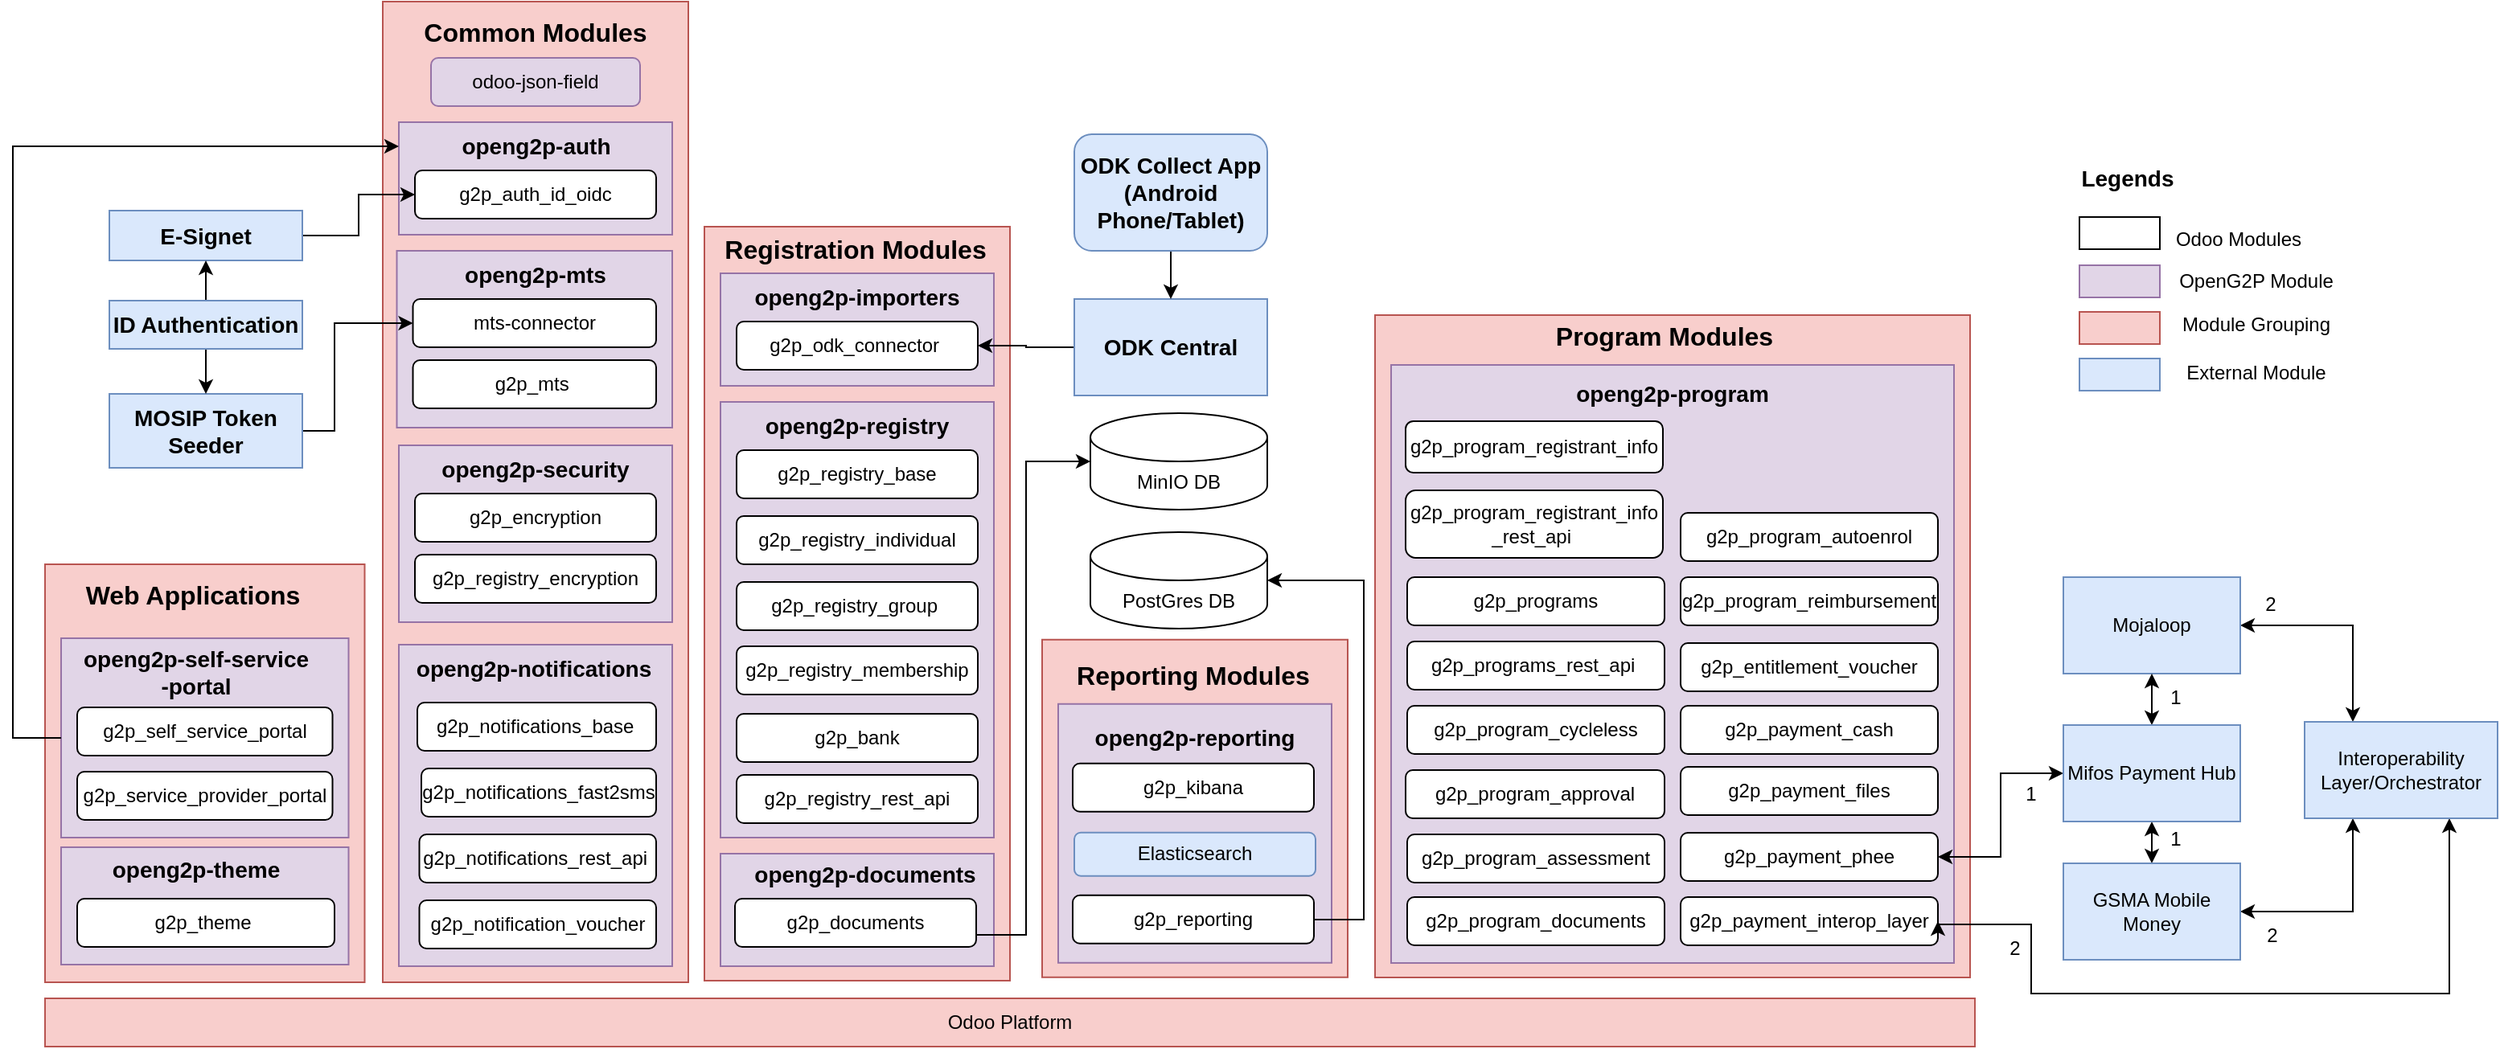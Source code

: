 <mxfile version="21.3.5" type="github">
  <diagram name="Page-1" id="mEnkXq7YSUXJUrK9Qk-e">
    <mxGraphModel dx="2023" dy="1703" grid="1" gridSize="10" guides="1" tooltips="1" connect="1" arrows="1" fold="1" page="1" pageScale="1" pageWidth="850" pageHeight="1100" math="0" shadow="0">
      <root>
        <mxCell id="0" />
        <mxCell id="1" parent="0" />
        <mxCell id="OeD2PwQ4nVp2_IlkDIqG-35" value="" style="rounded=0;whiteSpace=wrap;html=1;fillColor=#f8cecc;strokeColor=#b85450;" parent="1" vertex="1">
          <mxGeometry x="210" y="20" width="190" height="469" as="geometry" />
        </mxCell>
        <mxCell id="O7_qSXApCR0Voci1IxCW-56" value="" style="rounded=0;whiteSpace=wrap;html=1;fillColor=#e1d5e7;strokeColor=#9673a6;" parent="1" vertex="1">
          <mxGeometry x="220" y="410" width="170" height="70" as="geometry" />
        </mxCell>
        <mxCell id="OeD2PwQ4nVp2_IlkDIqG-84" value="" style="rounded=0;whiteSpace=wrap;html=1;fillColor=#f8cecc;strokeColor=#b85450;" parent="1" vertex="1">
          <mxGeometry x="-200" y="230" width="198.75" height="260" as="geometry" />
        </mxCell>
        <mxCell id="OeD2PwQ4nVp2_IlkDIqG-99" value="" style="rounded=0;whiteSpace=wrap;html=1;fillColor=#e1d5e7;strokeColor=#9673a6;" parent="1" vertex="1">
          <mxGeometry x="-190" y="276" width="178.75" height="124" as="geometry" />
        </mxCell>
        <mxCell id="OeD2PwQ4nVp2_IlkDIqG-94" value="" style="rounded=0;whiteSpace=wrap;html=1;fillColor=#e1d5e7;strokeColor=#9673a6;" parent="1" vertex="1">
          <mxGeometry x="-190" y="406" width="178.75" height="73" as="geometry" />
        </mxCell>
        <mxCell id="OeD2PwQ4nVp2_IlkDIqG-16" value="" style="rounded=0;whiteSpace=wrap;html=1;fillColor=#f8cecc;strokeColor=#b85450;" parent="1" vertex="1">
          <mxGeometry x="10" y="-120" width="190" height="610" as="geometry" />
        </mxCell>
        <mxCell id="OeD2PwQ4nVp2_IlkDIqG-18" value="" style="rounded=0;whiteSpace=wrap;html=1;fillColor=#e1d5e7;strokeColor=#9673a6;" parent="1" vertex="1">
          <mxGeometry x="18.75" y="35" width="171.25" height="110" as="geometry" />
        </mxCell>
        <mxCell id="OeD2PwQ4nVp2_IlkDIqG-17" value="" style="rounded=0;whiteSpace=wrap;html=1;fillColor=#e1d5e7;strokeColor=#9673a6;" parent="1" vertex="1">
          <mxGeometry x="220" y="49" width="170" height="70" as="geometry" />
        </mxCell>
        <mxCell id="OeD2PwQ4nVp2_IlkDIqG-14" value="" style="rounded=0;whiteSpace=wrap;html=1;fillColor=#e1d5e7;strokeColor=#9673a6;" parent="1" vertex="1">
          <mxGeometry x="20" y="-45" width="170" height="70" as="geometry" />
        </mxCell>
        <mxCell id="OeD2PwQ4nVp2_IlkDIqG-1" value="Odoo Platform" style="rounded=0;whiteSpace=wrap;html=1;fillColor=#f8cecc;strokeColor=#b85450;" parent="1" vertex="1">
          <mxGeometry x="-200" y="500" width="1200" height="30" as="geometry" />
        </mxCell>
        <mxCell id="OeD2PwQ4nVp2_IlkDIqG-2" value="PostGres DB" style="shape=cylinder3;whiteSpace=wrap;html=1;boundedLbl=1;backgroundOutline=1;size=15;" parent="1" vertex="1">
          <mxGeometry x="450" y="210" width="110" height="60" as="geometry" />
        </mxCell>
        <mxCell id="OeD2PwQ4nVp2_IlkDIqG-4" value="MinIO DB" style="shape=cylinder3;whiteSpace=wrap;html=1;boundedLbl=1;backgroundOutline=1;size=15;" parent="1" vertex="1">
          <mxGeometry x="450" y="136" width="110" height="60" as="geometry" />
        </mxCell>
        <mxCell id="OeD2PwQ4nVp2_IlkDIqG-6" value="odoo-json-field" style="rounded=1;whiteSpace=wrap;html=1;fillColor=#e1d5e7;strokeColor=#9673a6;" parent="1" vertex="1">
          <mxGeometry x="40" y="-85" width="130" height="30" as="geometry" />
        </mxCell>
        <mxCell id="OeD2PwQ4nVp2_IlkDIqG-8" value="g2p_auth_id_oidc&lt;span class=&quot;c-mrkdwntab&quot;&gt;&lt;span style=&quot;box-sizing: inherit; font-variant-ligatures: common-ligatures;&quot;&gt; &lt;/span&gt;&lt;/span&gt;&lt;span style=&quot;font-variant-ligatures: common-ligatures;&quot;&gt;&lt;/span&gt;" style="rounded=1;whiteSpace=wrap;html=1;" parent="1" vertex="1">
          <mxGeometry x="30" y="-15" width="150" height="30" as="geometry" />
        </mxCell>
        <mxCell id="OeD2PwQ4nVp2_IlkDIqG-11" value="g2p_odk_connector&amp;nbsp;" style="rounded=1;whiteSpace=wrap;html=1;" parent="1" vertex="1">
          <mxGeometry x="230" y="79" width="150" height="30" as="geometry" />
        </mxCell>
        <mxCell id="OeD2PwQ4nVp2_IlkDIqG-12" value="mts-connector" style="rounded=1;whiteSpace=wrap;html=1;direction=south;" parent="1" vertex="1">
          <mxGeometry x="28.75" y="65" width="151.25" height="30" as="geometry" />
        </mxCell>
        <mxCell id="OeD2PwQ4nVp2_IlkDIqG-13" value="g2p_mts&amp;nbsp;" style="rounded=1;whiteSpace=wrap;html=1;" parent="1" vertex="1">
          <mxGeometry x="28.75" y="103" width="151.25" height="30" as="geometry" />
        </mxCell>
        <mxCell id="OeD2PwQ4nVp2_IlkDIqG-19" value="&lt;b&gt;&lt;font style=&quot;font-size: 14px;&quot;&gt;openg2p-mts&lt;/font&gt;&lt;/b&gt;" style="text;html=1;strokeColor=none;fillColor=none;align=center;verticalAlign=middle;whiteSpace=wrap;rounded=0;" parent="1" vertex="1">
          <mxGeometry x="60" y="35" width="90" height="30" as="geometry" />
        </mxCell>
        <mxCell id="OeD2PwQ4nVp2_IlkDIqG-20" value="&lt;b&gt;&lt;font style=&quot;font-size: 14px;&quot;&gt;openg2p&lt;/font&gt;&lt;/b&gt;&lt;font style=&quot;font-size: 14px;&quot;&gt;&lt;b&gt;-&lt;/b&gt;&lt;/font&gt;&lt;font style=&quot;font-size: 14px;&quot;&gt;&lt;b&gt;auth&lt;/b&gt;&lt;/font&gt;" style="text;html=1;strokeColor=none;fillColor=none;align=center;verticalAlign=middle;whiteSpace=wrap;rounded=0;" parent="1" vertex="1">
          <mxGeometry x="52.5" y="-45" width="105" height="30" as="geometry" />
        </mxCell>
        <mxCell id="OeD2PwQ4nVp2_IlkDIqG-21" value="" style="rounded=0;whiteSpace=wrap;html=1;fillColor=#e1d5e7;strokeColor=#9673a6;" parent="1" vertex="1">
          <mxGeometry x="20" y="280" width="170" height="200" as="geometry" />
        </mxCell>
        <mxCell id="OeD2PwQ4nVp2_IlkDIqG-22" value="g2p_notifications_base&amp;nbsp;" style="rounded=1;whiteSpace=wrap;html=1;direction=south;" parent="1" vertex="1">
          <mxGeometry x="31.5" y="316" width="148.5" height="30" as="geometry" />
        </mxCell>
        <mxCell id="OeD2PwQ4nVp2_IlkDIqG-23" value="&amp;nbsp;g2p_notifications_fast2sms&amp;nbsp;" style="rounded=1;whiteSpace=wrap;html=1;" parent="1" vertex="1">
          <mxGeometry x="34" y="357" width="146" height="30" as="geometry" />
        </mxCell>
        <mxCell id="OeD2PwQ4nVp2_IlkDIqG-24" value="&lt;b&gt;&lt;font style=&quot;font-size: 14px;&quot;&gt;openg2p-notifications&lt;/font&gt;&lt;/b&gt;" style="text;html=1;strokeColor=none;fillColor=none;align=center;verticalAlign=middle;whiteSpace=wrap;rounded=0;" parent="1" vertex="1">
          <mxGeometry x="24.38" y="280" width="160" height="30" as="geometry" />
        </mxCell>
        <mxCell id="OeD2PwQ4nVp2_IlkDIqG-25" value="g2p_notifications_rest_api&amp;nbsp;" style="rounded=1;whiteSpace=wrap;html=1;" parent="1" vertex="1">
          <mxGeometry x="32.75" y="398" width="147.25" height="30" as="geometry" />
        </mxCell>
        <mxCell id="OeD2PwQ4nVp2_IlkDIqG-26" value="g2p_notification_voucher" style="rounded=1;whiteSpace=wrap;html=1;" parent="1" vertex="1">
          <mxGeometry x="32.75" y="439" width="147.25" height="30" as="geometry" />
        </mxCell>
        <mxCell id="OeD2PwQ4nVp2_IlkDIqG-28" value="" style="rounded=0;whiteSpace=wrap;html=1;fillColor=#e1d5e7;strokeColor=#9673a6;" parent="1" vertex="1">
          <mxGeometry x="20" y="156" width="170" height="110" as="geometry" />
        </mxCell>
        <mxCell id="OeD2PwQ4nVp2_IlkDIqG-29" value="g2p_encryption" style="rounded=1;whiteSpace=wrap;html=1;direction=south;" parent="1" vertex="1">
          <mxGeometry x="30" y="186" width="150" height="30" as="geometry" />
        </mxCell>
        <mxCell id="OeD2PwQ4nVp2_IlkDIqG-30" value="g2p_registry_encryption" style="rounded=1;whiteSpace=wrap;html=1;" parent="1" vertex="1">
          <mxGeometry x="30" y="224" width="150" height="30" as="geometry" />
        </mxCell>
        <mxCell id="OeD2PwQ4nVp2_IlkDIqG-31" value="&lt;p class=&quot;MsoNoSpacing&quot;&gt;&lt;b&gt;&lt;font style=&quot;font-size: 14px;&quot;&gt;openg2p-security&lt;/font&gt;&lt;/b&gt;&lt;/p&gt;" style="text;html=1;strokeColor=none;fillColor=none;align=center;verticalAlign=middle;whiteSpace=wrap;rounded=0;" parent="1" vertex="1">
          <mxGeometry x="45" y="156" width="120" height="30" as="geometry" />
        </mxCell>
        <mxCell id="OeD2PwQ4nVp2_IlkDIqG-32" value="&lt;b&gt;&lt;font style=&quot;font-size: 16px;&quot;&gt;Common Modules&lt;/font&gt;&lt;/b&gt;" style="text;html=1;strokeColor=none;fillColor=none;align=center;verticalAlign=middle;whiteSpace=wrap;rounded=0;" parent="1" vertex="1">
          <mxGeometry x="32.91" y="-116" width="144.18" height="30" as="geometry" />
        </mxCell>
        <mxCell id="OeD2PwQ4nVp2_IlkDIqG-36" value="openg2p-importers" style="text;html=1;strokeColor=none;fillColor=none;align=center;verticalAlign=middle;whiteSpace=wrap;rounded=0;fontStyle=1;fontSize=14;" parent="1" vertex="1">
          <mxGeometry x="240" y="49" width="130" height="30" as="geometry" />
        </mxCell>
        <mxCell id="OeD2PwQ4nVp2_IlkDIqG-38" value="" style="rounded=0;whiteSpace=wrap;html=1;fillColor=#e1d5e7;strokeColor=#9673a6;" parent="1" vertex="1">
          <mxGeometry x="220" y="129" width="170" height="271" as="geometry" />
        </mxCell>
        <mxCell id="OeD2PwQ4nVp2_IlkDIqG-39" value="g2p_registry_base" style="rounded=1;whiteSpace=wrap;html=1;" parent="1" vertex="1">
          <mxGeometry x="230" y="159" width="150" height="30" as="geometry" />
        </mxCell>
        <mxCell id="OeD2PwQ4nVp2_IlkDIqG-40" value="openg2p-registry" style="text;html=1;strokeColor=none;fillColor=none;align=center;verticalAlign=middle;whiteSpace=wrap;rounded=0;fontStyle=1;fontSize=14;" parent="1" vertex="1">
          <mxGeometry x="240" y="129" width="130" height="30" as="geometry" />
        </mxCell>
        <mxCell id="OeD2PwQ4nVp2_IlkDIqG-41" value="g2p_registry_individual" style="rounded=1;whiteSpace=wrap;html=1;" parent="1" vertex="1">
          <mxGeometry x="230" y="200" width="150" height="30" as="geometry" />
        </mxCell>
        <mxCell id="OeD2PwQ4nVp2_IlkDIqG-42" value="g2p_registry_group&amp;nbsp;" style="rounded=1;whiteSpace=wrap;html=1;" parent="1" vertex="1">
          <mxGeometry x="230" y="241" width="150" height="30" as="geometry" />
        </mxCell>
        <mxCell id="OeD2PwQ4nVp2_IlkDIqG-43" value="g2p_registry_membership" style="rounded=1;whiteSpace=wrap;html=1;" parent="1" vertex="1">
          <mxGeometry x="230" y="281" width="150" height="30" as="geometry" />
        </mxCell>
        <mxCell id="6NWkT-KfbBtoPku55CGf-4" style="edgeStyle=orthogonalEdgeStyle;rounded=0;orthogonalLoop=1;jettySize=auto;html=1;exitX=1;exitY=0.75;exitDx=0;exitDy=0;entryX=0;entryY=0.5;entryDx=0;entryDy=0;entryPerimeter=0;" edge="1" parent="1" source="OeD2PwQ4nVp2_IlkDIqG-44" target="OeD2PwQ4nVp2_IlkDIqG-4">
          <mxGeometry relative="1" as="geometry">
            <Array as="points">
              <mxPoint x="410" y="460" />
              <mxPoint x="410" y="166" />
            </Array>
          </mxGeometry>
        </mxCell>
        <mxCell id="OeD2PwQ4nVp2_IlkDIqG-44" value="g2p_documents" style="rounded=1;whiteSpace=wrap;html=1;" parent="1" vertex="1">
          <mxGeometry x="229" y="438" width="150" height="30" as="geometry" />
        </mxCell>
        <mxCell id="OeD2PwQ4nVp2_IlkDIqG-45" value="g2p_bank" style="rounded=1;whiteSpace=wrap;html=1;" parent="1" vertex="1">
          <mxGeometry x="230" y="323" width="150" height="30" as="geometry" />
        </mxCell>
        <mxCell id="OeD2PwQ4nVp2_IlkDIqG-46" value="g2p_registry_rest_api" style="rounded=1;whiteSpace=wrap;html=1;" parent="1" vertex="1">
          <mxGeometry x="230" y="361" width="150" height="30" as="geometry" />
        </mxCell>
        <mxCell id="OeD2PwQ4nVp2_IlkDIqG-47" value="&lt;b&gt;&lt;font style=&quot;font-size: 16px;&quot;&gt;Registration Modules&lt;/font&gt;&lt;/b&gt;" style="text;html=1;strokeColor=none;fillColor=none;align=center;verticalAlign=middle;whiteSpace=wrap;rounded=0;" parent="1" vertex="1">
          <mxGeometry x="219" y="19" width="170" height="30" as="geometry" />
        </mxCell>
        <mxCell id="OeD2PwQ4nVp2_IlkDIqG-50" value="" style="rounded=0;whiteSpace=wrap;html=1;fillColor=#f8cecc;strokeColor=#b85450;" parent="1" vertex="1">
          <mxGeometry x="627" y="75" width="370" height="412" as="geometry" />
        </mxCell>
        <mxCell id="OeD2PwQ4nVp2_IlkDIqG-56" value="" style="rounded=0;whiteSpace=wrap;html=1;fillColor=#e1d5e7;strokeColor=#9673a6;" parent="1" vertex="1">
          <mxGeometry x="637" y="106" width="350" height="372" as="geometry" />
        </mxCell>
        <mxCell id="OeD2PwQ4nVp2_IlkDIqG-57" value="g2p_program_registrant_info" style="rounded=1;whiteSpace=wrap;html=1;" parent="1" vertex="1">
          <mxGeometry x="646" y="141" width="160" height="32" as="geometry" />
        </mxCell>
        <mxCell id="OeD2PwQ4nVp2_IlkDIqG-58" value="openg2p-program" style="text;html=1;strokeColor=none;fillColor=none;align=center;verticalAlign=middle;whiteSpace=wrap;rounded=0;fontStyle=1;fontSize=14;" parent="1" vertex="1">
          <mxGeometry x="747" y="109" width="130" height="30" as="geometry" />
        </mxCell>
        <mxCell id="OeD2PwQ4nVp2_IlkDIqG-59" value="g2p_program_registrant_info&lt;br&gt;_rest_api&amp;nbsp;" style="rounded=1;whiteSpace=wrap;html=1;" parent="1" vertex="1">
          <mxGeometry x="646" y="184" width="160" height="42" as="geometry" />
        </mxCell>
        <mxCell id="OeD2PwQ4nVp2_IlkDIqG-60" value="g2p_programs" style="rounded=1;whiteSpace=wrap;html=1;" parent="1" vertex="1">
          <mxGeometry x="647" y="238" width="160" height="30" as="geometry" />
        </mxCell>
        <mxCell id="OeD2PwQ4nVp2_IlkDIqG-61" value="g2p_programs_rest_api&amp;nbsp;" style="rounded=1;whiteSpace=wrap;html=1;" parent="1" vertex="1">
          <mxGeometry x="647" y="278" width="160" height="30" as="geometry" />
        </mxCell>
        <mxCell id="OeD2PwQ4nVp2_IlkDIqG-62" value="g2p_program_cycleless" style="rounded=1;whiteSpace=wrap;html=1;" parent="1" vertex="1">
          <mxGeometry x="647" y="318" width="160" height="30" as="geometry" />
        </mxCell>
        <mxCell id="OeD2PwQ4nVp2_IlkDIqG-63" value="g2p_program_approval" style="rounded=1;whiteSpace=wrap;html=1;" parent="1" vertex="1">
          <mxGeometry x="646" y="358" width="161" height="30" as="geometry" />
        </mxCell>
        <mxCell id="OeD2PwQ4nVp2_IlkDIqG-64" value="g2p_program_assessment" style="rounded=1;whiteSpace=wrap;html=1;" parent="1" vertex="1">
          <mxGeometry x="647" y="398" width="160" height="30" as="geometry" />
        </mxCell>
        <mxCell id="OeD2PwQ4nVp2_IlkDIqG-65" value="&lt;b&gt;&lt;font style=&quot;font-size: 16px;&quot;&gt;Program Modules&lt;/font&gt;&lt;/b&gt;" style="text;html=1;strokeColor=none;fillColor=none;align=center;verticalAlign=middle;whiteSpace=wrap;rounded=0;" parent="1" vertex="1">
          <mxGeometry x="722" y="73" width="170" height="30" as="geometry" />
        </mxCell>
        <mxCell id="OeD2PwQ4nVp2_IlkDIqG-66" value="g2p_program_documents" style="rounded=1;whiteSpace=wrap;html=1;" parent="1" vertex="1">
          <mxGeometry x="647" y="437" width="160" height="30" as="geometry" />
        </mxCell>
        <mxCell id="OeD2PwQ4nVp2_IlkDIqG-69" value="g2p_payment_interop_layer" style="rounded=1;whiteSpace=wrap;html=1;" parent="1" vertex="1">
          <mxGeometry x="817" y="437" width="160" height="30" as="geometry" />
        </mxCell>
        <mxCell id="OeD2PwQ4nVp2_IlkDIqG-70" value="g2p_payment_phee" style="rounded=1;whiteSpace=wrap;html=1;" parent="1" vertex="1">
          <mxGeometry x="817" y="397" width="160" height="30" as="geometry" />
        </mxCell>
        <mxCell id="OeD2PwQ4nVp2_IlkDIqG-71" value="g2p_payment_files" style="rounded=1;whiteSpace=wrap;html=1;" parent="1" vertex="1">
          <mxGeometry x="817" y="356" width="160" height="30" as="geometry" />
        </mxCell>
        <mxCell id="OeD2PwQ4nVp2_IlkDIqG-72" value="g2p_payment_cash" style="rounded=1;whiteSpace=wrap;html=1;" parent="1" vertex="1">
          <mxGeometry x="817" y="318" width="160" height="30" as="geometry" />
        </mxCell>
        <mxCell id="OeD2PwQ4nVp2_IlkDIqG-73" value="g2p_entitlement_voucher" style="rounded=1;whiteSpace=wrap;html=1;" parent="1" vertex="1">
          <mxGeometry x="817" y="279" width="160" height="30" as="geometry" />
        </mxCell>
        <mxCell id="OeD2PwQ4nVp2_IlkDIqG-74" value="g2p_program_reimbursement" style="rounded=1;whiteSpace=wrap;html=1;" parent="1" vertex="1">
          <mxGeometry x="817" y="238" width="160" height="30" as="geometry" />
        </mxCell>
        <mxCell id="OeD2PwQ4nVp2_IlkDIqG-75" value="g2p_program_autoenrol" style="rounded=1;whiteSpace=wrap;html=1;" parent="1" vertex="1">
          <mxGeometry x="817" y="198" width="160" height="30" as="geometry" />
        </mxCell>
        <mxCell id="OeD2PwQ4nVp2_IlkDIqG-85" value="g2p_self_service_portal" style="rounded=1;whiteSpace=wrap;html=1;" parent="1" vertex="1">
          <mxGeometry x="-180" y="319" width="158.75" height="30" as="geometry" />
        </mxCell>
        <mxCell id="OeD2PwQ4nVp2_IlkDIqG-86" value="openg2p-self-service&lt;br&gt;-portal" style="text;html=1;strokeColor=none;fillColor=none;align=center;verticalAlign=middle;whiteSpace=wrap;rounded=0;fontStyle=1;fontSize=14;" parent="1" vertex="1">
          <mxGeometry x="-181.25" y="282" width="150" height="30" as="geometry" />
        </mxCell>
        <mxCell id="OeD2PwQ4nVp2_IlkDIqG-87" value="&amp;nbsp;g2p_service_provider_portal&amp;nbsp;" style="rounded=1;whiteSpace=wrap;html=1;" parent="1" vertex="1">
          <mxGeometry x="-180" y="359" width="158.75" height="30" as="geometry" />
        </mxCell>
        <mxCell id="OeD2PwQ4nVp2_IlkDIqG-92" value="g2p_theme&amp;nbsp;" style="rounded=1;whiteSpace=wrap;html=1;" parent="1" vertex="1">
          <mxGeometry x="-180" y="438" width="160" height="30" as="geometry" />
        </mxCell>
        <mxCell id="OeD2PwQ4nVp2_IlkDIqG-98" value="&lt;b&gt;&lt;font style=&quot;font-size: 14px;&quot;&gt;openg2p-theme&lt;/font&gt;&lt;/b&gt;" style="text;html=1;strokeColor=none;fillColor=none;align=center;verticalAlign=middle;whiteSpace=wrap;rounded=0;" parent="1" vertex="1">
          <mxGeometry x="-161.25" y="405" width="110" height="30" as="geometry" />
        </mxCell>
        <mxCell id="OeD2PwQ4nVp2_IlkDIqG-100" value="&lt;b&gt;&lt;font style=&quot;font-size: 16px;&quot;&gt;Web Applications&lt;/font&gt;&lt;/b&gt;" style="text;html=1;strokeColor=none;fillColor=none;align=center;verticalAlign=middle;whiteSpace=wrap;rounded=0;" parent="1" vertex="1">
          <mxGeometry x="-192.75" y="234" width="170" height="30" as="geometry" />
        </mxCell>
        <mxCell id="yLwQiReNGU933xzk9gl7-5" style="edgeStyle=orthogonalEdgeStyle;rounded=0;orthogonalLoop=1;jettySize=auto;html=1;exitX=1;exitY=0.5;exitDx=0;exitDy=0;entryX=0.5;entryY=1;entryDx=0;entryDy=0;" parent="1" source="O7_qSXApCR0Voci1IxCW-1" target="OeD2PwQ4nVp2_IlkDIqG-12" edge="1">
          <mxGeometry relative="1" as="geometry">
            <mxPoint x="28.75" y="86" as="targetPoint" />
            <Array as="points">
              <mxPoint x="-20" y="147" />
              <mxPoint x="-20" y="80" />
            </Array>
          </mxGeometry>
        </mxCell>
        <mxCell id="O7_qSXApCR0Voci1IxCW-1" value="&lt;b style=&quot;border-color: var(--border-color);&quot;&gt;&lt;font style=&quot;border-color: var(--border-color); font-size: 14px;&quot;&gt;MOSIP Token Seeder&lt;/font&gt;&lt;/b&gt;" style="rounded=0;whiteSpace=wrap;html=1;fillColor=#dae8fc;strokeColor=#6c8ebf;" parent="1" vertex="1">
          <mxGeometry x="-160" y="124" width="120" height="46" as="geometry" />
        </mxCell>
        <mxCell id="O7_qSXApCR0Voci1IxCW-5" style="edgeStyle=orthogonalEdgeStyle;rounded=0;orthogonalLoop=1;jettySize=auto;html=1;entryX=1;entryY=0.5;entryDx=0;entryDy=0;" parent="1" source="O7_qSXApCR0Voci1IxCW-2" target="OeD2PwQ4nVp2_IlkDIqG-11" edge="1">
          <mxGeometry relative="1" as="geometry" />
        </mxCell>
        <mxCell id="O7_qSXApCR0Voci1IxCW-2" value="&lt;b style=&quot;border-color: var(--border-color);&quot;&gt;&lt;font style=&quot;border-color: var(--border-color); font-size: 14px;&quot;&gt;ODK Central&lt;/font&gt;&lt;/b&gt;" style="rounded=0;whiteSpace=wrap;html=1;fillColor=#dae8fc;strokeColor=#6c8ebf;" parent="1" vertex="1">
          <mxGeometry x="440" y="65" width="120" height="60" as="geometry" />
        </mxCell>
        <mxCell id="O7_qSXApCR0Voci1IxCW-3" style="edgeStyle=orthogonalEdgeStyle;rounded=0;orthogonalLoop=1;jettySize=auto;html=1;exitX=0.5;exitY=1;exitDx=0;exitDy=0;exitPerimeter=0;" parent="1" source="OeD2PwQ4nVp2_IlkDIqG-4" target="OeD2PwQ4nVp2_IlkDIqG-4" edge="1">
          <mxGeometry relative="1" as="geometry" />
        </mxCell>
        <mxCell id="O7_qSXApCR0Voci1IxCW-13" value="" style="edgeStyle=orthogonalEdgeStyle;rounded=0;orthogonalLoop=1;jettySize=auto;html=1;entryX=0;entryY=0.5;entryDx=0;entryDy=0;entryPerimeter=0;" parent="1" source="O7_qSXApCR0Voci1IxCW-7" target="OeD2PwQ4nVp2_IlkDIqG-8" edge="1">
          <mxGeometry relative="1" as="geometry">
            <mxPoint x="30" y="6" as="targetPoint" />
          </mxGeometry>
        </mxCell>
        <mxCell id="O7_qSXApCR0Voci1IxCW-7" value="&lt;b style=&quot;border-color: var(--border-color);&quot;&gt;&lt;font style=&quot;border-color: var(--border-color); font-size: 14px;&quot;&gt;E-Signet&lt;/font&gt;&lt;/b&gt;" style="rounded=0;whiteSpace=wrap;html=1;fillColor=#dae8fc;strokeColor=#6c8ebf;" parent="1" vertex="1">
          <mxGeometry x="-160" y="10" width="120" height="31" as="geometry" />
        </mxCell>
        <mxCell id="yLwQiReNGU933xzk9gl7-1" style="edgeStyle=orthogonalEdgeStyle;rounded=0;orthogonalLoop=1;jettySize=auto;html=1;exitX=0.5;exitY=0;exitDx=0;exitDy=0;entryX=0.5;entryY=1;entryDx=0;entryDy=0;" parent="1" source="O7_qSXApCR0Voci1IxCW-8" target="O7_qSXApCR0Voci1IxCW-7" edge="1">
          <mxGeometry relative="1" as="geometry" />
        </mxCell>
        <mxCell id="yLwQiReNGU933xzk9gl7-4" style="edgeStyle=orthogonalEdgeStyle;rounded=0;orthogonalLoop=1;jettySize=auto;html=1;exitX=0.5;exitY=1;exitDx=0;exitDy=0;entryX=0.5;entryY=0;entryDx=0;entryDy=0;" parent="1" source="O7_qSXApCR0Voci1IxCW-8" target="O7_qSXApCR0Voci1IxCW-1" edge="1">
          <mxGeometry relative="1" as="geometry" />
        </mxCell>
        <mxCell id="O7_qSXApCR0Voci1IxCW-8" value="&lt;b&gt;&lt;font style=&quot;font-size: 14px;&quot;&gt;ID Authentication&lt;/font&gt;&lt;/b&gt;" style="rounded=0;whiteSpace=wrap;html=1;fillColor=#dae8fc;strokeColor=#6c8ebf;" parent="1" vertex="1">
          <mxGeometry x="-160" y="66" width="120" height="30" as="geometry" />
        </mxCell>
        <mxCell id="6NWkT-KfbBtoPku55CGf-3" style="edgeStyle=orthogonalEdgeStyle;rounded=0;orthogonalLoop=1;jettySize=auto;html=1;exitX=0.5;exitY=1;exitDx=0;exitDy=0;entryX=0.5;entryY=0;entryDx=0;entryDy=0;" edge="1" parent="1" source="O7_qSXApCR0Voci1IxCW-22" target="O7_qSXApCR0Voci1IxCW-2">
          <mxGeometry relative="1" as="geometry" />
        </mxCell>
        <mxCell id="O7_qSXApCR0Voci1IxCW-22" value="&lt;b style=&quot;font-size: 14px;&quot;&gt;ODK Collect App&lt;br&gt;(Android Phone/Tablet)&lt;/b&gt;" style="rounded=1;whiteSpace=wrap;html=1;fillColor=#dae8fc;strokeColor=#6c8ebf;" parent="1" vertex="1">
          <mxGeometry x="440" y="-37.5" width="120" height="72.5" as="geometry" />
        </mxCell>
        <mxCell id="yLwQiReNGU933xzk9gl7-35" style="edgeStyle=orthogonalEdgeStyle;rounded=0;orthogonalLoop=1;jettySize=auto;html=1;exitX=1;exitY=0.5;exitDx=0;exitDy=0;entryX=0.25;entryY=0;entryDx=0;entryDy=0;startArrow=classic;startFill=1;" parent="1" source="O7_qSXApCR0Voci1IxCW-28" target="O7_qSXApCR0Voci1IxCW-35" edge="1">
          <mxGeometry relative="1" as="geometry">
            <Array as="points">
              <mxPoint x="1235" y="268" />
            </Array>
          </mxGeometry>
        </mxCell>
        <mxCell id="O7_qSXApCR0Voci1IxCW-28" value="Mojaloop" style="rounded=0;whiteSpace=wrap;html=1;fillColor=#dae8fc;strokeColor=#6c8ebf;" parent="1" vertex="1">
          <mxGeometry x="1055" y="238" width="110" height="60" as="geometry" />
        </mxCell>
        <mxCell id="yLwQiReNGU933xzk9gl7-33" style="edgeStyle=orthogonalEdgeStyle;rounded=0;orthogonalLoop=1;jettySize=auto;html=1;exitX=0.5;exitY=0;exitDx=0;exitDy=0;startArrow=classic;startFill=1;" parent="1" source="O7_qSXApCR0Voci1IxCW-29" target="O7_qSXApCR0Voci1IxCW-28" edge="1">
          <mxGeometry relative="1" as="geometry" />
        </mxCell>
        <mxCell id="yLwQiReNGU933xzk9gl7-34" style="edgeStyle=orthogonalEdgeStyle;rounded=0;orthogonalLoop=1;jettySize=auto;html=1;exitX=0.5;exitY=1;exitDx=0;exitDy=0;entryX=0.5;entryY=0;entryDx=0;entryDy=0;startArrow=classic;startFill=1;" parent="1" source="O7_qSXApCR0Voci1IxCW-29" target="O7_qSXApCR0Voci1IxCW-30" edge="1">
          <mxGeometry relative="1" as="geometry" />
        </mxCell>
        <mxCell id="yLwQiReNGU933xzk9gl7-38" style="edgeStyle=orthogonalEdgeStyle;rounded=0;orthogonalLoop=1;jettySize=auto;html=1;exitX=0;exitY=0.5;exitDx=0;exitDy=0;entryX=1;entryY=0.5;entryDx=0;entryDy=0;startArrow=classic;startFill=1;" parent="1" source="O7_qSXApCR0Voci1IxCW-29" target="OeD2PwQ4nVp2_IlkDIqG-70" edge="1">
          <mxGeometry relative="1" as="geometry" />
        </mxCell>
        <mxCell id="O7_qSXApCR0Voci1IxCW-29" value="Mifos Payment Hub" style="rounded=0;whiteSpace=wrap;html=1;fillColor=#dae8fc;strokeColor=#6c8ebf;" parent="1" vertex="1">
          <mxGeometry x="1055" y="330" width="110" height="60" as="geometry" />
        </mxCell>
        <mxCell id="yLwQiReNGU933xzk9gl7-36" style="edgeStyle=orthogonalEdgeStyle;rounded=0;orthogonalLoop=1;jettySize=auto;html=1;exitX=1;exitY=0.5;exitDx=0;exitDy=0;entryX=0.25;entryY=1;entryDx=0;entryDy=0;startArrow=classic;startFill=1;" parent="1" source="O7_qSXApCR0Voci1IxCW-30" target="O7_qSXApCR0Voci1IxCW-35" edge="1">
          <mxGeometry relative="1" as="geometry">
            <Array as="points">
              <mxPoint x="1235" y="446" />
            </Array>
          </mxGeometry>
        </mxCell>
        <mxCell id="O7_qSXApCR0Voci1IxCW-30" value="GSMA Mobile Money" style="rounded=0;whiteSpace=wrap;html=1;fillColor=#dae8fc;strokeColor=#6c8ebf;" parent="1" vertex="1">
          <mxGeometry x="1055" y="416" width="110" height="60" as="geometry" />
        </mxCell>
        <mxCell id="yLwQiReNGU933xzk9gl7-53" style="edgeStyle=orthogonalEdgeStyle;rounded=0;orthogonalLoop=1;jettySize=auto;html=1;exitX=0.75;exitY=1;exitDx=0;exitDy=0;entryX=1;entryY=0.5;entryDx=0;entryDy=0;startArrow=classic;startFill=1;" parent="1" source="O7_qSXApCR0Voci1IxCW-35" target="OeD2PwQ4nVp2_IlkDIqG-69" edge="1">
          <mxGeometry relative="1" as="geometry">
            <Array as="points">
              <mxPoint x="1295" y="497" />
              <mxPoint x="1035" y="497" />
              <mxPoint x="1035" y="454" />
            </Array>
          </mxGeometry>
        </mxCell>
        <mxCell id="O7_qSXApCR0Voci1IxCW-35" value="Interoperability Layer/Orchestrator" style="rounded=0;whiteSpace=wrap;html=1;fillColor=#dae8fc;strokeColor=#6c8ebf;" parent="1" vertex="1">
          <mxGeometry x="1205" y="328" width="120" height="60" as="geometry" />
        </mxCell>
        <mxCell id="O7_qSXApCR0Voci1IxCW-57" value="openg2p-documents" style="text;html=1;strokeColor=none;fillColor=none;align=center;verticalAlign=middle;whiteSpace=wrap;rounded=0;fontStyle=1;fontSize=14;" parent="1" vertex="1">
          <mxGeometry x="240" y="408" width="140" height="30" as="geometry" />
        </mxCell>
        <mxCell id="yLwQiReNGU933xzk9gl7-6" style="edgeStyle=orthogonalEdgeStyle;rounded=0;orthogonalLoop=1;jettySize=auto;html=1;exitX=0;exitY=0.5;exitDx=0;exitDy=0;" parent="1" source="OeD2PwQ4nVp2_IlkDIqG-99" edge="1">
          <mxGeometry relative="1" as="geometry">
            <mxPoint x="20" y="-30" as="targetPoint" />
            <Array as="points">
              <mxPoint x="-220" y="338" />
              <mxPoint x="-220" y="-30" />
              <mxPoint x="20" y="-30" />
            </Array>
          </mxGeometry>
        </mxCell>
        <mxCell id="yLwQiReNGU933xzk9gl7-14" value="" style="rounded=0;whiteSpace=wrap;html=1;fillColor=#f8cecc;strokeColor=#b85450;" parent="1" vertex="1">
          <mxGeometry x="420" y="276.88" width="190" height="210" as="geometry" />
        </mxCell>
        <mxCell id="yLwQiReNGU933xzk9gl7-15" value="" style="rounded=0;whiteSpace=wrap;html=1;fillColor=#e1d5e7;strokeColor=#9673a6;" parent="1" vertex="1">
          <mxGeometry x="430" y="316.88" width="170" height="161" as="geometry" />
        </mxCell>
        <mxCell id="6NWkT-KfbBtoPku55CGf-5" style="edgeStyle=orthogonalEdgeStyle;rounded=0;orthogonalLoop=1;jettySize=auto;html=1;exitX=1;exitY=0.75;exitDx=0;exitDy=0;entryX=1;entryY=0.5;entryDx=0;entryDy=0;entryPerimeter=0;" edge="1" parent="1" source="yLwQiReNGU933xzk9gl7-25" target="OeD2PwQ4nVp2_IlkDIqG-2">
          <mxGeometry relative="1" as="geometry">
            <Array as="points">
              <mxPoint x="589" y="451" />
              <mxPoint x="620" y="451" />
              <mxPoint x="620" y="240" />
            </Array>
          </mxGeometry>
        </mxCell>
        <mxCell id="yLwQiReNGU933xzk9gl7-25" value="g2p_reporting" style="rounded=1;whiteSpace=wrap;html=1;" parent="1" vertex="1">
          <mxGeometry x="439" y="435.88" width="150" height="30" as="geometry" />
        </mxCell>
        <mxCell id="yLwQiReNGU933xzk9gl7-28" value="&lt;b&gt;&lt;font style=&quot;font-size: 16px;&quot;&gt;Reporting Modules&lt;/font&gt;&lt;/b&gt;" style="text;html=1;strokeColor=none;fillColor=none;align=center;verticalAlign=middle;whiteSpace=wrap;rounded=0;" parent="1" vertex="1">
          <mxGeometry x="429" y="283.88" width="170" height="30" as="geometry" />
        </mxCell>
        <mxCell id="yLwQiReNGU933xzk9gl7-30" value="openg2p-reporting" style="text;html=1;strokeColor=none;fillColor=none;align=center;verticalAlign=middle;whiteSpace=wrap;rounded=0;fontStyle=1;fontSize=14;" parent="1" vertex="1">
          <mxGeometry x="445" y="322.88" width="140" height="30" as="geometry" />
        </mxCell>
        <mxCell id="yLwQiReNGU933xzk9gl7-31" value="Elasticsearch" style="rounded=1;whiteSpace=wrap;html=1;fillColor=#dae8fc;strokeColor=#6c8ebf;" parent="1" vertex="1">
          <mxGeometry x="440" y="396.88" width="150" height="27" as="geometry" />
        </mxCell>
        <mxCell id="yLwQiReNGU933xzk9gl7-32" value="g2p_kibana" style="rounded=1;whiteSpace=wrap;html=1;" parent="1" vertex="1">
          <mxGeometry x="439" y="353.88" width="150" height="30" as="geometry" />
        </mxCell>
        <mxCell id="yLwQiReNGU933xzk9gl7-40" value="&lt;b style=&quot;font-size: 14px;&quot;&gt;&lt;font style=&quot;font-size: 14px;&quot;&gt;Legends&lt;/font&gt;&lt;/b&gt;" style="text;html=1;strokeColor=none;fillColor=none;align=center;verticalAlign=middle;whiteSpace=wrap;rounded=0;fontSize=14;" parent="1" vertex="1">
          <mxGeometry x="1065" y="-25" width="60" height="30" as="geometry" />
        </mxCell>
        <mxCell id="yLwQiReNGU933xzk9gl7-42" value="" style="rounded=0;whiteSpace=wrap;html=1;" parent="1" vertex="1">
          <mxGeometry x="1065" y="14" width="50" height="20" as="geometry" />
        </mxCell>
        <mxCell id="yLwQiReNGU933xzk9gl7-43" value="" style="rounded=0;whiteSpace=wrap;html=1;fillColor=#e1d5e7;strokeColor=#9673a6;" parent="1" vertex="1">
          <mxGeometry x="1065" y="44" width="50" height="20" as="geometry" />
        </mxCell>
        <mxCell id="yLwQiReNGU933xzk9gl7-44" value="" style="rounded=0;whiteSpace=wrap;html=1;fillColor=#f8cecc;strokeColor=#b85450;" parent="1" vertex="1">
          <mxGeometry x="1065" y="73" width="50" height="20" as="geometry" />
        </mxCell>
        <mxCell id="yLwQiReNGU933xzk9gl7-45" value="" style="rounded=0;whiteSpace=wrap;html=1;fillColor=#dae8fc;strokeColor=#6c8ebf;" parent="1" vertex="1">
          <mxGeometry x="1065" y="102" width="50" height="20" as="geometry" />
        </mxCell>
        <mxCell id="yLwQiReNGU933xzk9gl7-50" value="Odoo Modules" style="text;html=1;strokeColor=none;fillColor=none;align=center;verticalAlign=middle;whiteSpace=wrap;rounded=0;" parent="1" vertex="1">
          <mxGeometry x="1114" y="13" width="100" height="30" as="geometry" />
        </mxCell>
        <mxCell id="yLwQiReNGU933xzk9gl7-51" value="OpenG2P Module" style="text;html=1;strokeColor=none;fillColor=none;align=center;verticalAlign=middle;whiteSpace=wrap;rounded=0;" parent="1" vertex="1">
          <mxGeometry x="1125" y="39" width="100" height="30" as="geometry" />
        </mxCell>
        <mxCell id="yLwQiReNGU933xzk9gl7-52" value="Module Grouping" style="text;html=1;strokeColor=none;fillColor=none;align=center;verticalAlign=middle;whiteSpace=wrap;rounded=0;" parent="1" vertex="1">
          <mxGeometry x="1125" y="66" width="100" height="30" as="geometry" />
        </mxCell>
        <mxCell id="yLwQiReNGU933xzk9gl7-54" value="External Module" style="text;html=1;strokeColor=none;fillColor=none;align=center;verticalAlign=middle;whiteSpace=wrap;rounded=0;" parent="1" vertex="1">
          <mxGeometry x="1125" y="96" width="100" height="30" as="geometry" />
        </mxCell>
        <mxCell id="yLwQiReNGU933xzk9gl7-64" value="1" style="text;html=1;strokeColor=none;fillColor=none;align=center;verticalAlign=middle;whiteSpace=wrap;rounded=0;" parent="1" vertex="1">
          <mxGeometry x="1095" y="298" width="60" height="30" as="geometry" />
        </mxCell>
        <mxCell id="yLwQiReNGU933xzk9gl7-65" value="1" style="text;html=1;strokeColor=none;fillColor=none;align=center;verticalAlign=middle;whiteSpace=wrap;rounded=0;" parent="1" vertex="1">
          <mxGeometry x="1095" y="386" width="60" height="30" as="geometry" />
        </mxCell>
        <mxCell id="yLwQiReNGU933xzk9gl7-66" value="1" style="text;html=1;strokeColor=none;fillColor=none;align=center;verticalAlign=middle;whiteSpace=wrap;rounded=0;" parent="1" vertex="1">
          <mxGeometry x="1005" y="358" width="60" height="30" as="geometry" />
        </mxCell>
        <mxCell id="yLwQiReNGU933xzk9gl7-67" value="2" style="text;html=1;strokeColor=none;fillColor=none;align=center;verticalAlign=middle;whiteSpace=wrap;rounded=0;" parent="1" vertex="1">
          <mxGeometry x="1154" y="240" width="60" height="30" as="geometry" />
        </mxCell>
        <mxCell id="yLwQiReNGU933xzk9gl7-68" value="2" style="text;html=1;strokeColor=none;fillColor=none;align=center;verticalAlign=middle;whiteSpace=wrap;rounded=0;" parent="1" vertex="1">
          <mxGeometry x="1155" y="446" width="60" height="30" as="geometry" />
        </mxCell>
        <mxCell id="yLwQiReNGU933xzk9gl7-69" value="2" style="text;html=1;strokeColor=none;fillColor=none;align=center;verticalAlign=middle;whiteSpace=wrap;rounded=0;" parent="1" vertex="1">
          <mxGeometry x="995" y="454" width="60" height="30" as="geometry" />
        </mxCell>
      </root>
    </mxGraphModel>
  </diagram>
</mxfile>
